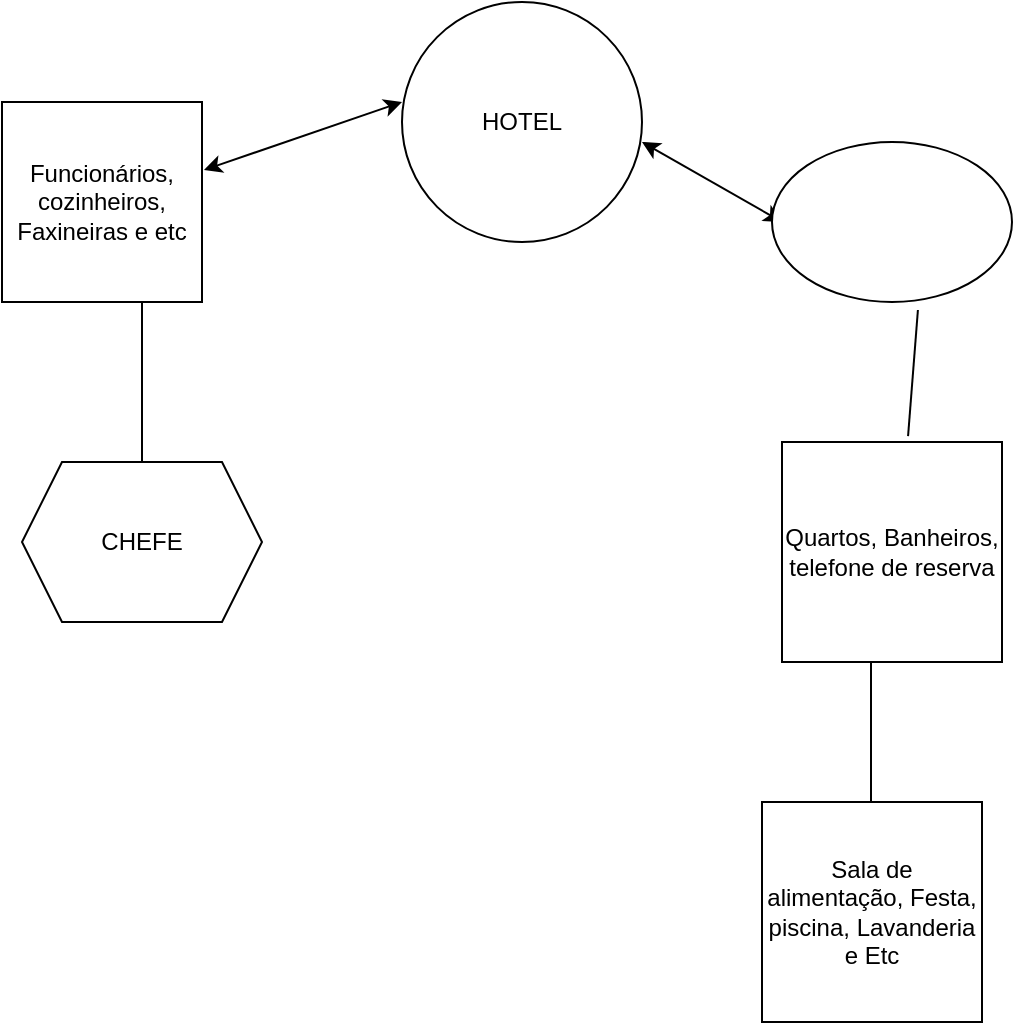 <mxfile version="26.1.3">
  <diagram name="Página-1" id="uG_n1GOWytFgsOYveIxq">
    <mxGraphModel dx="880" dy="468" grid="1" gridSize="10" guides="1" tooltips="1" connect="1" arrows="1" fold="1" page="1" pageScale="1" pageWidth="827" pageHeight="1169" math="0" shadow="0">
      <root>
        <mxCell id="0" />
        <mxCell id="1" parent="0" />
        <mxCell id="Gb_ujNdLhD_Cdr3dWjTn-1" value="Funcionários, cozinheiros, Faxineiras e etc" style="whiteSpace=wrap;html=1;aspect=fixed;" vertex="1" parent="1">
          <mxGeometry x="170" y="120" width="100" height="100" as="geometry" />
        </mxCell>
        <mxCell id="Gb_ujNdLhD_Cdr3dWjTn-2" value="" style="endArrow=none;html=1;rounded=0;" edge="1" parent="1">
          <mxGeometry width="50" height="50" relative="1" as="geometry">
            <mxPoint x="240" y="300" as="sourcePoint" />
            <mxPoint x="240" y="220" as="targetPoint" />
          </mxGeometry>
        </mxCell>
        <mxCell id="Gb_ujNdLhD_Cdr3dWjTn-3" value="CHEFE" style="shape=hexagon;perimeter=hexagonPerimeter2;whiteSpace=wrap;html=1;fixedSize=1;" vertex="1" parent="1">
          <mxGeometry x="180" y="300" width="120" height="80" as="geometry" />
        </mxCell>
        <mxCell id="Gb_ujNdLhD_Cdr3dWjTn-4" value="HOTEL" style="ellipse;whiteSpace=wrap;html=1;aspect=fixed;" vertex="1" parent="1">
          <mxGeometry x="370" y="70" width="120" height="120" as="geometry" />
        </mxCell>
        <mxCell id="Gb_ujNdLhD_Cdr3dWjTn-5" value="" style="endArrow=classic;startArrow=classic;html=1;rounded=0;exitX=1.01;exitY=0.34;exitDx=0;exitDy=0;exitPerimeter=0;" edge="1" parent="1" source="Gb_ujNdLhD_Cdr3dWjTn-1">
          <mxGeometry width="50" height="50" relative="1" as="geometry">
            <mxPoint x="280" y="150" as="sourcePoint" />
            <mxPoint x="370" y="120" as="targetPoint" />
          </mxGeometry>
        </mxCell>
        <mxCell id="Gb_ujNdLhD_Cdr3dWjTn-6" value="" style="endArrow=classic;startArrow=classic;html=1;rounded=0;" edge="1" parent="1">
          <mxGeometry width="50" height="50" relative="1" as="geometry">
            <mxPoint x="490" y="140" as="sourcePoint" />
            <mxPoint x="560" y="180" as="targetPoint" />
          </mxGeometry>
        </mxCell>
        <mxCell id="Gb_ujNdLhD_Cdr3dWjTn-7" value="Quartos, Banheiros, telefone de reserva" style="whiteSpace=wrap;html=1;aspect=fixed;" vertex="1" parent="1">
          <mxGeometry x="560" y="290" width="110" height="110" as="geometry" />
        </mxCell>
        <mxCell id="Gb_ujNdLhD_Cdr3dWjTn-8" value="" style="endArrow=none;html=1;rounded=0;" edge="1" parent="1">
          <mxGeometry width="50" height="50" relative="1" as="geometry">
            <mxPoint x="604.5" y="470" as="sourcePoint" />
            <mxPoint x="604.5" y="400" as="targetPoint" />
          </mxGeometry>
        </mxCell>
        <mxCell id="Gb_ujNdLhD_Cdr3dWjTn-9" value="Sala de alimentação, Festa, piscina, Lavanderia e Etc" style="whiteSpace=wrap;html=1;aspect=fixed;" vertex="1" parent="1">
          <mxGeometry x="550" y="470" width="110" height="110" as="geometry" />
        </mxCell>
        <mxCell id="Gb_ujNdLhD_Cdr3dWjTn-12" value="" style="ellipse;whiteSpace=wrap;html=1;" vertex="1" parent="1">
          <mxGeometry x="555" y="140" width="120" height="80" as="geometry" />
        </mxCell>
        <mxCell id="Gb_ujNdLhD_Cdr3dWjTn-13" value="" style="endArrow=none;html=1;rounded=0;entryX=0.608;entryY=1.05;entryDx=0;entryDy=0;entryPerimeter=0;exitX=0.573;exitY=-0.027;exitDx=0;exitDy=0;exitPerimeter=0;" edge="1" parent="1" source="Gb_ujNdLhD_Cdr3dWjTn-7" target="Gb_ujNdLhD_Cdr3dWjTn-12">
          <mxGeometry width="50" height="50" relative="1" as="geometry">
            <mxPoint x="610" y="280" as="sourcePoint" />
            <mxPoint x="660" y="230" as="targetPoint" />
          </mxGeometry>
        </mxCell>
      </root>
    </mxGraphModel>
  </diagram>
</mxfile>
